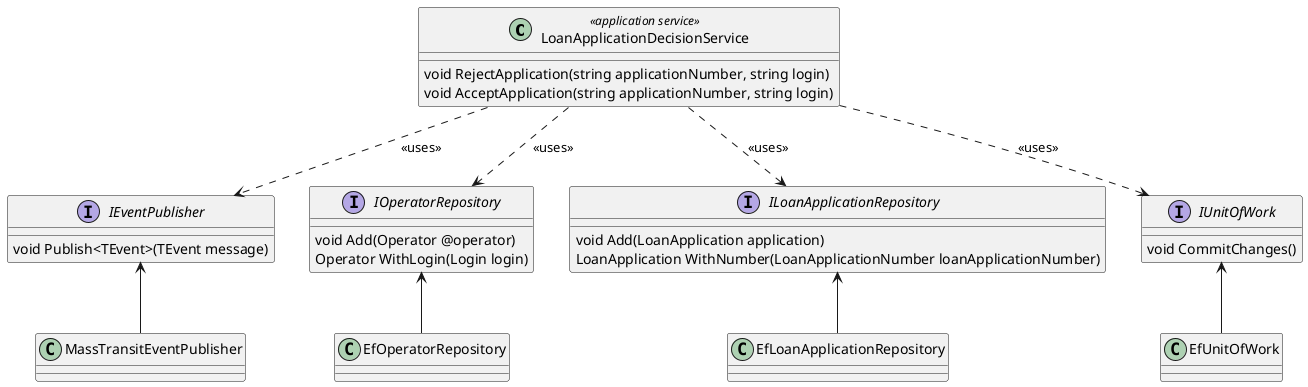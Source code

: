@startuml

class LoanApplicationDecisionService <<application service>>{

    void RejectApplication(string applicationNumber, string login)
    void AcceptApplication(string applicationNumber, string login)
}
interface IUnitOfWork {
    void CommitChanges()
}
class EfUnitOfWork {
 
}
class EfLoanApplicationRepository{
}
interface ILoanApplicationRepository{
    void Add(LoanApplication application)
    LoanApplication WithNumber(LoanApplicationNumber loanApplicationNumber)
}
class EfOperatorRepository{
}

interface IOperatorRepository{
    void Add(Operator @operator)
    Operator WithLogin(Login login)
}
class MassTransitEventPublisher{
    
}
interface IEventPublisher{
    void Publish<TEvent>(TEvent message)
}

LoanApplicationDecisionService  ..> IUnitOfWork :<<uses>>
LoanApplicationDecisionService  ..> IEventPublisher :<<uses>>
LoanApplicationDecisionService  ..> ILoanApplicationRepository :<<uses>>
LoanApplicationDecisionService  ..> IOperatorRepository :<<uses>>

EfUnitOfWork -up-> IUnitOfWork
EfLoanApplicationRepository -up-> ILoanApplicationRepository
EfOperatorRepository -up-> IOperatorRepository
MassTransitEventPublisher -up-> IEventPublisher

@enduml